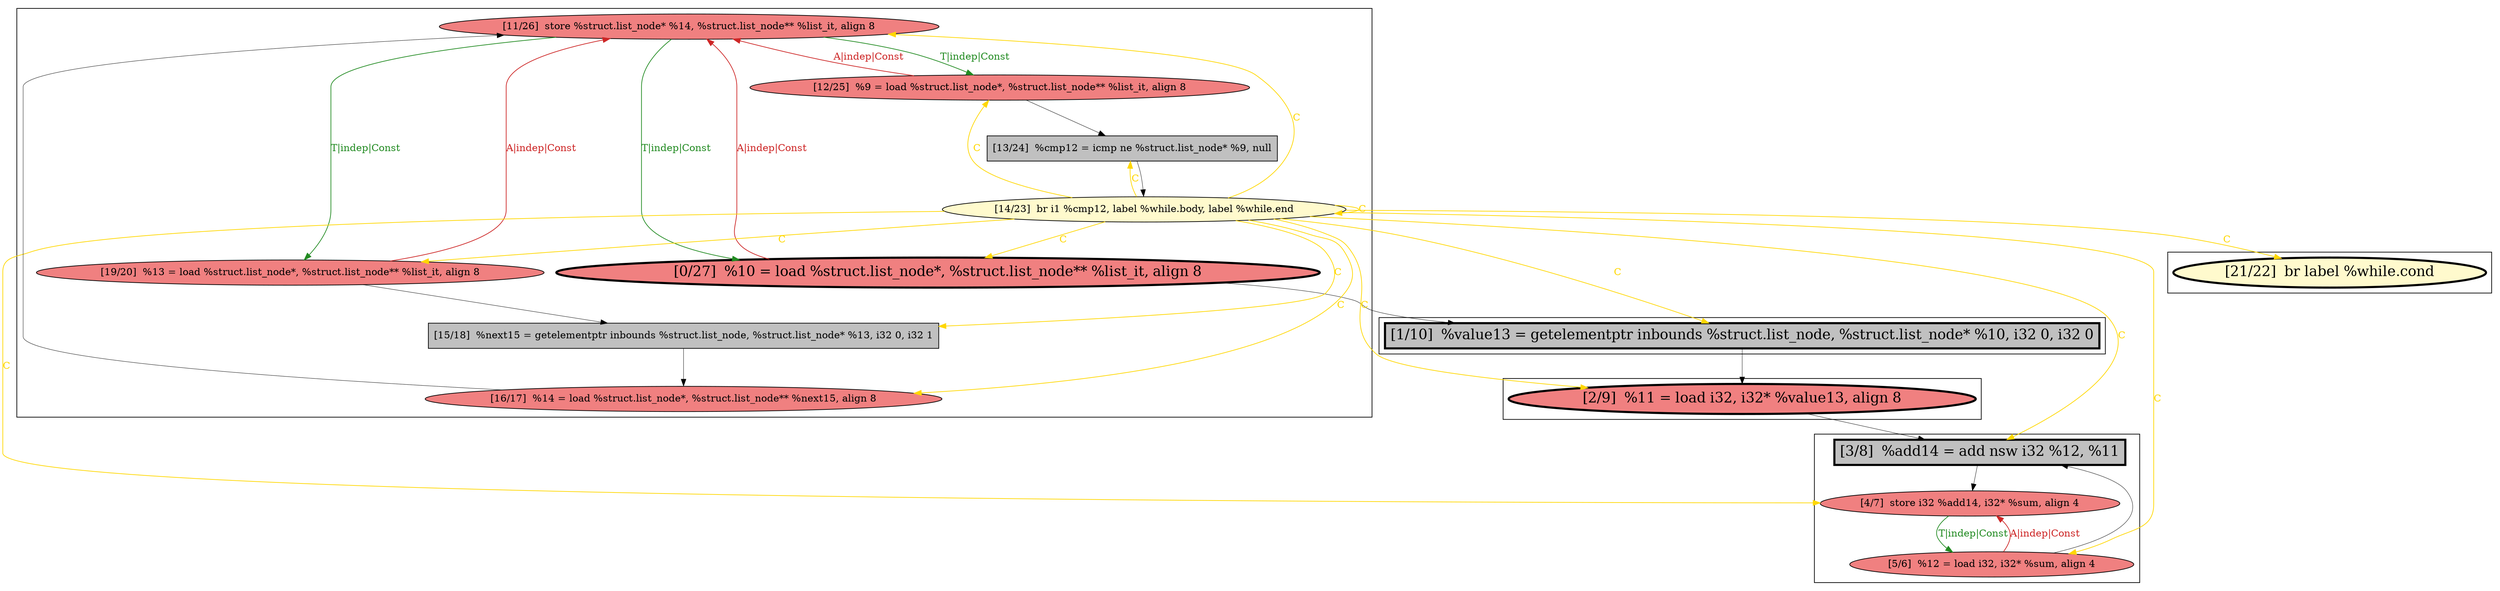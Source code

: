
digraph G {



node842->node837 [style=solid,color=forestgreen,label="T|indep|Const",penwidth=1.0,fontcolor=forestgreen ]
node839->node842 [style=solid,color=firebrick3,label="A|indep|Const",penwidth=1.0,fontcolor=firebrick3 ]
node844->node843 [style=solid,color=black,label="",penwidth=0.5,fontcolor=black ]
node841->node844 [style=solid,color=black,label="",penwidth=0.5,fontcolor=black ]
node840->node842 [style=solid,color=black,label="",penwidth=0.5,fontcolor=black ]
node843->node844 [style=solid,color=gold,label="C",penwidth=1.0,fontcolor=gold ]
node836->node835 [style=solid,color=black,label="",penwidth=0.5,fontcolor=black ]
node843->node835 [style=solid,color=gold,label="C",penwidth=1.0,fontcolor=gold ]
node837->node838 [style=solid,color=black,label="",penwidth=0.5,fontcolor=black ]
node843->node833 [style=solid,color=gold,label="C",penwidth=1.0,fontcolor=gold ]
node843->node834 [style=solid,color=gold,label="C",penwidth=1.0,fontcolor=gold ]
node842->node839 [style=solid,color=forestgreen,label="T|indep|Const",penwidth=1.0,fontcolor=forestgreen ]
node834->node833 [style=solid,color=black,label="",penwidth=0.5,fontcolor=black ]
node843->node841 [style=solid,color=gold,label="C",penwidth=1.0,fontcolor=gold ]
node835->node833 [style=solid,color=black,label="",penwidth=0.5,fontcolor=black ]
node843->node836 [style=solid,color=gold,label="C",penwidth=1.0,fontcolor=gold ]
node843->node838 [style=solid,color=gold,label="C",penwidth=1.0,fontcolor=gold ]
node843->node837 [style=solid,color=gold,label="C",penwidth=1.0,fontcolor=gold ]
node843->node842 [style=solid,color=gold,label="C",penwidth=1.0,fontcolor=gold ]
node843->node839 [style=solid,color=gold,label="C",penwidth=1.0,fontcolor=gold ]
node843->node840 [style=solid,color=gold,label="C",penwidth=1.0,fontcolor=gold ]
node832->node834 [style=solid,color=forestgreen,label="T|indep|Const",penwidth=1.0,fontcolor=forestgreen ]
node843->node843 [style=solid,color=gold,label="C",penwidth=1.0,fontcolor=gold ]
node834->node832 [style=solid,color=firebrick3,label="A|indep|Const",penwidth=1.0,fontcolor=firebrick3 ]
node833->node832 [style=solid,color=black,label="",penwidth=0.5,fontcolor=black ]
node843->node832 [style=solid,color=gold,label="C",penwidth=1.0,fontcolor=gold ]
node838->node840 [style=solid,color=black,label="",penwidth=0.5,fontcolor=black ]
node837->node842 [style=solid,color=firebrick3,label="A|indep|Const",penwidth=1.0,fontcolor=firebrick3 ]
node843->node845 [style=solid,color=gold,label="C",penwidth=1.0,fontcolor=gold ]
node842->node841 [style=solid,color=forestgreen,label="T|indep|Const",penwidth=1.0,fontcolor=forestgreen ]
node839->node836 [style=solid,color=black,label="",penwidth=0.5,fontcolor=black ]
node841->node842 [style=solid,color=firebrick3,label="A|indep|Const",penwidth=1.0,fontcolor=firebrick3 ]


subgraph cluster4 {


node845 [penwidth=3.0,fontsize=20,fillcolor=lemonchiffon,label="[21/22]  br label %while.cond",shape=ellipse,style=filled ]



}

subgraph cluster3 {


node843 [fillcolor=lemonchiffon,label="[14/23]  br i1 %cmp12, label %while.body, label %while.end",shape=ellipse,style=filled ]
node837 [fillcolor=lightcoral,label="[19/20]  %13 = load %struct.list_node*, %struct.list_node** %list_it, align 8",shape=ellipse,style=filled ]
node844 [fillcolor=grey,label="[13/24]  %cmp12 = icmp ne %struct.list_node* %9, null",shape=rectangle,style=filled ]
node841 [fillcolor=lightcoral,label="[12/25]  %9 = load %struct.list_node*, %struct.list_node** %list_it, align 8",shape=ellipse,style=filled ]
node839 [penwidth=3.0,fontsize=20,fillcolor=lightcoral,label="[0/27]  %10 = load %struct.list_node*, %struct.list_node** %list_it, align 8",shape=ellipse,style=filled ]
node840 [fillcolor=lightcoral,label="[16/17]  %14 = load %struct.list_node*, %struct.list_node** %next15, align 8",shape=ellipse,style=filled ]
node838 [fillcolor=grey,label="[15/18]  %next15 = getelementptr inbounds %struct.list_node, %struct.list_node* %13, i32 0, i32 1",shape=rectangle,style=filled ]
node842 [fillcolor=lightcoral,label="[11/26]  store %struct.list_node* %14, %struct.list_node** %list_it, align 8",shape=ellipse,style=filled ]



}

subgraph cluster2 {


node836 [penwidth=3.0,fontsize=20,fillcolor=grey,label="[1/10]  %value13 = getelementptr inbounds %struct.list_node, %struct.list_node* %10, i32 0, i32 0",shape=rectangle,style=filled ]



}

subgraph cluster0 {


node834 [fillcolor=lightcoral,label="[5/6]  %12 = load i32, i32* %sum, align 4",shape=ellipse,style=filled ]
node832 [fillcolor=lightcoral,label="[4/7]  store i32 %add14, i32* %sum, align 4",shape=ellipse,style=filled ]
node833 [penwidth=3.0,fontsize=20,fillcolor=grey,label="[3/8]  %add14 = add nsw i32 %12, %11",shape=rectangle,style=filled ]



}

subgraph cluster1 {


node835 [penwidth=3.0,fontsize=20,fillcolor=lightcoral,label="[2/9]  %11 = load i32, i32* %value13, align 8",shape=ellipse,style=filled ]



}

}
